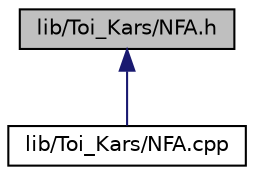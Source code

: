digraph "lib/Toi_Kars/NFA.h"
{
 // LATEX_PDF_SIZE
  edge [fontname="Helvetica",fontsize="10",labelfontname="Helvetica",labelfontsize="10"];
  node [fontname="Helvetica",fontsize="10",shape=record];
  Node1 [label="lib/Toi_Kars/NFA.h",height=0.2,width=0.4,color="black", fillcolor="grey75", style="filled", fontcolor="black",tooltip=" "];
  Node1 -> Node2 [dir="back",color="midnightblue",fontsize="10",style="solid",fontname="Helvetica"];
  Node2 [label="lib/Toi_Kars/NFA.cpp",height=0.2,width=0.4,color="black", fillcolor="white", style="filled",URL="$lib_2Toi__Kars_2NFA_8cpp.html",tooltip=" "];
}
